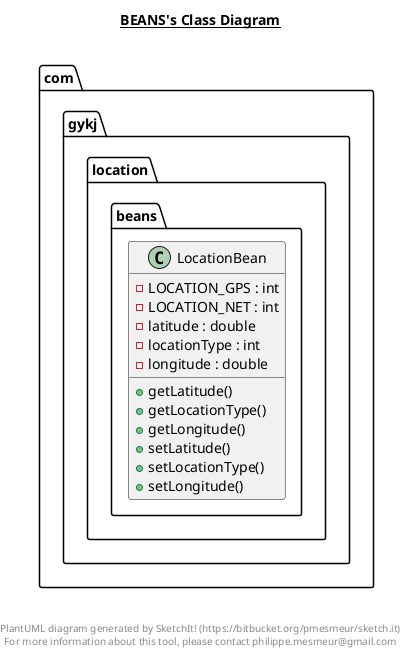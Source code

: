 @startuml

title __BEANS's Class Diagram__\n

  namespace com.gykj.location {
    namespace beans {
      class com.gykj.location.beans.LocationBean {
          - LOCATION_GPS : int
          - LOCATION_NET : int
          - latitude : double
          - locationType : int
          - longitude : double
          + getLatitude()
          + getLocationType()
          + getLongitude()
          + setLatitude()
          + setLocationType()
          + setLongitude()
      }
    }
  }
  



right footer


PlantUML diagram generated by SketchIt! (https://bitbucket.org/pmesmeur/sketch.it)
For more information about this tool, please contact philippe.mesmeur@gmail.com
endfooter

@enduml
